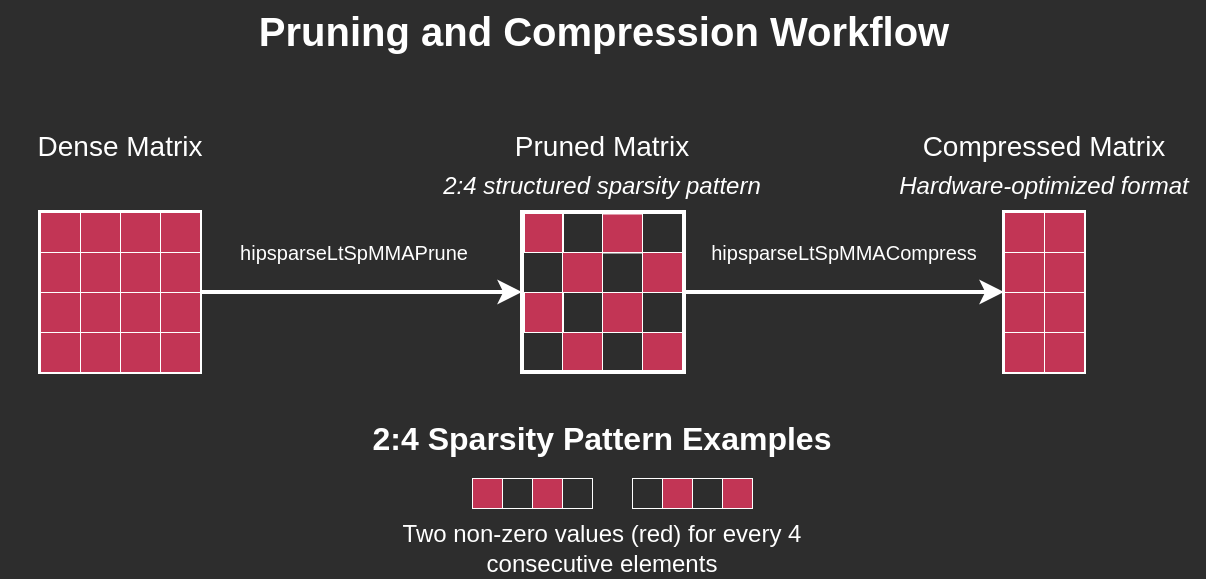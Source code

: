 <mxfile scale="1" border="20">
    <diagram id="pruning_workflow" name="Pruning and Compression Workflow">
        <mxGraphModel dx="2442" dy="930" grid="1" gridSize="10" guides="1" tooltips="1" connect="1" arrows="1" fold="1" page="1" pageScale="1" pageWidth="750" pageHeight="350" background="#2D2D2D" math="0" shadow="0">
            <root>
                <mxCell id="0"/>
                <mxCell id="1" parent="0"/>
                <mxCell id="title" value="Pruning and Compression Workflow" style="text;html=1;strokeColor=none;fillColor=none;align=center;verticalAlign=middle;whiteSpace=wrap;rounded=0;fontSize=20;fontFamily=Arial;fontColor=#FFFFFF;fontStyle=1" parent="1" vertex="1">
                    <mxGeometry x="-560.5" y="14" width="400" height="30" as="geometry"/>
                </mxCell>
                <mxCell id="dense-matrix-label-1" value="Dense Matrix" style="text;html=1;strokeColor=none;fillColor=none;align=center;verticalAlign=middle;whiteSpace=wrap;rounded=0;fontSize=14;fontFamily=Arial;fontColor=#FFFFFF;" parent="1" vertex="1">
                    <mxGeometry x="-662" y="77" width="120" height="20" as="geometry"/>
                </mxCell>
                <mxCell id="dense-matrix-bg" value="" style="rounded=0;whiteSpace=wrap;html=1;fillColor=none;strokeColor=#FFFFFF;strokeWidth=2;" parent="1" vertex="1">
                    <mxGeometry x="-642" y="120" width="80" height="80" as="geometry"/>
                </mxCell>
                <mxCell id="dense-cell-1-1" value="" style="rounded=0;whiteSpace=wrap;html=1;fillColor=#C23555;strokeColor=#FFFFFF;strokeWidth=0.5;" parent="1" vertex="1">
                    <mxGeometry x="-642" y="120" width="20" height="20" as="geometry"/>
                </mxCell>
                <mxCell id="dense-cell-1-2" value="" style="rounded=0;whiteSpace=wrap;html=1;fillColor=#C23555;strokeColor=#FFFFFF;strokeWidth=0.5;" parent="1" vertex="1">
                    <mxGeometry x="-622" y="120" width="20" height="20" as="geometry"/>
                </mxCell>
                <mxCell id="dense-cell-1-3" value="" style="rounded=0;whiteSpace=wrap;html=1;fillColor=#C23555;strokeColor=#FFFFFF;strokeWidth=0.5;" parent="1" vertex="1">
                    <mxGeometry x="-602" y="120" width="20" height="20" as="geometry"/>
                </mxCell>
                <mxCell id="dense-cell-1-4" value="" style="rounded=0;whiteSpace=wrap;html=1;fillColor=#C23555;strokeColor=#FFFFFF;strokeWidth=0.5;" parent="1" vertex="1">
                    <mxGeometry x="-582" y="120" width="20" height="20" as="geometry"/>
                </mxCell>
                <mxCell id="dense-cell-2-1" value="" style="rounded=0;whiteSpace=wrap;html=1;fillColor=#C23555;strokeColor=#FFFFFF;strokeWidth=0.5;" parent="1" vertex="1">
                    <mxGeometry x="-642" y="140" width="20" height="20" as="geometry"/>
                </mxCell>
                <mxCell id="dense-cell-2-2" value="" style="rounded=0;whiteSpace=wrap;html=1;fillColor=#C23555;strokeColor=#FFFFFF;strokeWidth=0.5;" parent="1" vertex="1">
                    <mxGeometry x="-622" y="140" width="20" height="20" as="geometry"/>
                </mxCell>
                <mxCell id="dense-cell-2-3" value="" style="rounded=0;whiteSpace=wrap;html=1;fillColor=#C23555;strokeColor=#FFFFFF;strokeWidth=0.5;" parent="1" vertex="1">
                    <mxGeometry x="-602" y="140" width="20" height="20" as="geometry"/>
                </mxCell>
                <mxCell id="dense-cell-2-4" value="" style="rounded=0;whiteSpace=wrap;html=1;fillColor=#C23555;strokeColor=#FFFFFF;strokeWidth=0.5;" parent="1" vertex="1">
                    <mxGeometry x="-582" y="140" width="20" height="20" as="geometry"/>
                </mxCell>
                <mxCell id="dense-cell-3-1" value="" style="rounded=0;whiteSpace=wrap;html=1;fillColor=#C23555;strokeColor=#FFFFFF;strokeWidth=0.5;" parent="1" vertex="1">
                    <mxGeometry x="-642" y="160" width="20" height="20" as="geometry"/>
                </mxCell>
                <mxCell id="dense-cell-3-2" value="" style="rounded=0;whiteSpace=wrap;html=1;fillColor=#C23555;strokeColor=#FFFFFF;strokeWidth=0.5;" parent="1" vertex="1">
                    <mxGeometry x="-622" y="160" width="20" height="20" as="geometry"/>
                </mxCell>
                <mxCell id="dense-cell-3-3" value="" style="rounded=0;whiteSpace=wrap;html=1;fillColor=#C23555;strokeColor=#FFFFFF;strokeWidth=0.5;" parent="1" vertex="1">
                    <mxGeometry x="-602" y="160" width="20" height="20" as="geometry"/>
                </mxCell>
                <mxCell id="dense-cell-3-4" value="" style="rounded=0;whiteSpace=wrap;html=1;fillColor=#C23555;strokeColor=#FFFFFF;strokeWidth=0.5;" parent="1" vertex="1">
                    <mxGeometry x="-582" y="160" width="20" height="20" as="geometry"/>
                </mxCell>
                <mxCell id="dense-cell-4-1" value="" style="rounded=0;whiteSpace=wrap;html=1;fillColor=#C23555;strokeColor=#FFFFFF;strokeWidth=0.5;" parent="1" vertex="1">
                    <mxGeometry x="-642" y="180" width="20" height="20" as="geometry"/>
                </mxCell>
                <mxCell id="dense-cell-4-2" value="" style="rounded=0;whiteSpace=wrap;html=1;fillColor=#C23555;strokeColor=#FFFFFF;strokeWidth=0.5;" parent="1" vertex="1">
                    <mxGeometry x="-622" y="180" width="20" height="20" as="geometry"/>
                </mxCell>
                <mxCell id="dense-cell-4-3" value="" style="rounded=0;whiteSpace=wrap;html=1;fillColor=#C23555;strokeColor=#FFFFFF;strokeWidth=0.5;" parent="1" vertex="1">
                    <mxGeometry x="-602" y="180" width="20" height="20" as="geometry"/>
                </mxCell>
                <mxCell id="dense-cell-4-4" value="" style="rounded=0;whiteSpace=wrap;html=1;fillColor=#C23555;strokeColor=#FFFFFF;strokeWidth=0.5;" parent="1" vertex="1">
                    <mxGeometry x="-582" y="180" width="20" height="20" as="geometry"/>
                </mxCell>
                <mxCell id="arrow1" value="" style="endArrow=classic;html=1;strokeColor=#FFFFFF;strokeWidth=2;exitX=1;exitY=0.5;exitDx=0;exitDy=0;entryX=0;entryY=0.5;entryDx=0;entryDy=0;" parent="1" source="dense-matrix-bg" target="pruned-matrix-bg" edge="1">
                    <mxGeometry width="50" height="50" relative="1" as="geometry">
                        <mxPoint x="-590" y="162" as="sourcePoint"/>
                        <mxPoint x="-540" y="162" as="targetPoint"/>
                    </mxGeometry>
                </mxCell>
                <mxCell id="pruned-matrix-label-1" value="Pruned Matrix" style="text;html=1;strokeColor=none;fillColor=none;align=center;verticalAlign=middle;whiteSpace=wrap;rounded=0;fontSize=14;fontFamily=Arial;fontColor=#FFFFFF;" parent="1" vertex="1">
                    <mxGeometry x="-421" y="77" width="120" height="20" as="geometry"/>
                </mxCell>
                <mxCell id="pruned-matrix-label-2" value="2:4 structured sparsity pattern" style="text;html=1;strokeColor=none;fillColor=none;align=center;verticalAlign=middle;whiteSpace=wrap;rounded=0;fontSize=12;fontFamily=Arial;fontColor=#FFFFFF;fontStyle=2" parent="1" vertex="1">
                    <mxGeometry x="-451" y="97" width="180" height="20" as="geometry"/>
                </mxCell>
                <mxCell id="pruned-matrix-bg" value="" style="rounded=0;whiteSpace=wrap;html=1;fillColor=none;strokeColor=#FFFFFF;strokeWidth=2;" parent="1" vertex="1">
                    <mxGeometry x="-401" y="120" width="81" height="80" as="geometry"/>
                </mxCell>
                <mxCell id="pruned-cell-1-1" value="" style="rounded=0;whiteSpace=wrap;html=1;fillColor=#C23555;strokeColor=#FFFFFF;strokeWidth=0.5;" parent="1" vertex="1">
                    <mxGeometry x="-400" y="120.5" width="19.5" height="19.5" as="geometry"/>
                </mxCell>
                <mxCell id="pruned-cell-1-2" value="" style="rounded=0;whiteSpace=wrap;html=1;fillColor=none;strokeColor=#FFFFFF;strokeWidth=0.5;" parent="1" vertex="1">
                    <mxGeometry x="-381" y="120" width="20" height="20" as="geometry"/>
                </mxCell>
                <mxCell id="pruned-cell-1-3" value="" style="rounded=0;whiteSpace=wrap;html=1;fillColor=#C23555;strokeColor=#FFFFFF;strokeWidth=0.5;" parent="1" vertex="1">
                    <mxGeometry x="-361" y="120.75" width="20" height="19.5" as="geometry"/>
                </mxCell>
                <mxCell id="pruned-cell-1-4" value="" style="rounded=0;whiteSpace=wrap;html=1;fillColor=none;strokeColor=#FFFFFF;strokeWidth=0.5;" parent="1" vertex="1">
                    <mxGeometry x="-341" y="120" width="20" height="20" as="geometry"/>
                </mxCell>
                <mxCell id="pruned-cell-2-1" value="" style="rounded=0;whiteSpace=wrap;html=1;fillColor=none;strokeColor=#FFFFFF;strokeWidth=0.5;" parent="1" vertex="1">
                    <mxGeometry x="-401" y="140" width="20" height="20" as="geometry"/>
                </mxCell>
                <mxCell id="pruned-cell-2-2" value="" style="rounded=0;whiteSpace=wrap;html=1;fillColor=#C23555;strokeColor=#FFFFFF;strokeWidth=0.5;" parent="1" vertex="1">
                    <mxGeometry x="-381" y="140" width="20" height="20" as="geometry"/>
                </mxCell>
                <mxCell id="pruned-cell-2-3" value="" style="rounded=0;whiteSpace=wrap;html=1;fillColor=none;strokeColor=#FFFFFF;strokeWidth=0.5;" parent="1" vertex="1">
                    <mxGeometry x="-361" y="140" width="20" height="20" as="geometry"/>
                </mxCell>
                <mxCell id="pruned-cell-2-4" value="" style="rounded=0;whiteSpace=wrap;html=1;fillColor=#C23555;strokeColor=#FFFFFF;strokeWidth=0.5;" parent="1" vertex="1">
                    <mxGeometry x="-341" y="140" width="20" height="20" as="geometry"/>
                </mxCell>
                <mxCell id="pruned-cell-3-1" value="" style="rounded=0;whiteSpace=wrap;html=1;fillColor=#C23555;strokeColor=#FFFFFF;strokeWidth=0.5;" parent="1" vertex="1">
                    <mxGeometry x="-400" y="160" width="19.5" height="20" as="geometry"/>
                </mxCell>
                <mxCell id="pruned-cell-3-2" value="" style="rounded=0;whiteSpace=wrap;html=1;fillColor=none;strokeColor=#FFFFFF;strokeWidth=0.5;" parent="1" vertex="1">
                    <mxGeometry x="-381" y="160" width="20" height="20" as="geometry"/>
                </mxCell>
                <mxCell id="pruned-cell-3-3" value="" style="rounded=0;whiteSpace=wrap;html=1;fillColor=#C23555;strokeColor=#FFFFFF;strokeWidth=0.5;" parent="1" vertex="1">
                    <mxGeometry x="-361" y="160" width="20" height="20" as="geometry"/>
                </mxCell>
                <mxCell id="pruned-cell-3-4" value="" style="rounded=0;whiteSpace=wrap;html=1;fillColor=none;strokeColor=#FFFFFF;strokeWidth=0.5;" parent="1" vertex="1">
                    <mxGeometry x="-341" y="160" width="20" height="20" as="geometry"/>
                </mxCell>
                <mxCell id="pruned-cell-4-1" value="" style="rounded=0;whiteSpace=wrap;html=1;fillColor=none;strokeColor=#FFFFFF;strokeWidth=0.5;" parent="1" vertex="1">
                    <mxGeometry x="-401" y="180" width="20" height="20" as="geometry"/>
                </mxCell>
                <mxCell id="pruned-cell-4-2" value="" style="rounded=0;whiteSpace=wrap;html=1;fillColor=#C23555;strokeColor=#FFFFFF;strokeWidth=0.5;" parent="1" vertex="1">
                    <mxGeometry x="-381" y="180" width="20" height="19" as="geometry"/>
                </mxCell>
                <mxCell id="pruned-cell-4-3" value="" style="rounded=0;whiteSpace=wrap;html=1;fillColor=none;strokeColor=#FFFFFF;strokeWidth=0.5;" parent="1" vertex="1">
                    <mxGeometry x="-361" y="180" width="20" height="20" as="geometry"/>
                </mxCell>
                <mxCell id="pruned-cell-4-4" value="" style="rounded=0;whiteSpace=wrap;html=1;fillColor=#C23555;strokeColor=#FFFFFF;strokeWidth=0.5;" parent="1" vertex="1">
                    <mxGeometry x="-341" y="180" width="20" height="19" as="geometry"/>
                </mxCell>
                <mxCell id="arrow2" value="" style="endArrow=classic;html=1;strokeColor=#FFFFFF;strokeWidth=2;exitX=1;exitY=0.5;exitDx=0;exitDy=0;entryX=0;entryY=0.5;entryDx=0;entryDy=0;" parent="1" source="pruned-matrix-bg" target="compressed-matrix-bg" edge="1">
                    <mxGeometry width="50" height="50" relative="1" as="geometry">
                        <mxPoint x="-390" y="162" as="sourcePoint"/>
                        <mxPoint x="-340" y="162" as="targetPoint"/>
                    </mxGeometry>
                </mxCell>
                <mxCell id="function2-text" value="hipsparseLtSpMMACompress" style="text;html=1;strokeColor=none;fillColor=none;align=center;verticalAlign=middle;whiteSpace=wrap;rounded=0;fontSize=10;fontFamily=Arial;fontColor=#FFFFFF;" parent="1" vertex="1">
                    <mxGeometry x="-265" y="132" width="50" height="16" as="geometry"/>
                </mxCell>
                <mxCell id="compressed-matrix-label-1" value="Compressed Matrix" style="text;html=1;strokeColor=none;fillColor=none;align=center;verticalAlign=middle;whiteSpace=wrap;rounded=0;fontSize=14;fontFamily=Arial;fontColor=#FFFFFF;" parent="1" vertex="1">
                    <mxGeometry x="-215" y="77" width="150" height="20" as="geometry"/>
                </mxCell>
                <mxCell id="compressed-matrix-label-2" value="Hardware-optimized format" style="text;html=1;strokeColor=none;fillColor=none;align=center;verticalAlign=middle;whiteSpace=wrap;rounded=0;fontSize=12;fontFamily=Arial;fontColor=#FFFFFF;fontStyle=2" parent="1" vertex="1">
                    <mxGeometry x="-220" y="97" width="160" height="20" as="geometry"/>
                </mxCell>
                <mxCell id="compressed-matrix-bg" value="" style="rounded=0;whiteSpace=wrap;html=1;fillColor=none;strokeColor=#FFFFFF;strokeWidth=2;" parent="1" vertex="1">
                    <mxGeometry x="-160" y="120" width="40" height="80" as="geometry"/>
                </mxCell>
                <mxCell id="compressed-cell-1-1" value="" style="rounded=0;whiteSpace=wrap;html=1;fillColor=#C23555;strokeColor=#FFFFFF;strokeWidth=0.5;" parent="1" vertex="1">
                    <mxGeometry x="-160" y="120" width="20" height="20" as="geometry"/>
                </mxCell>
                <mxCell id="compressed-cell-1-2" value="" style="rounded=0;whiteSpace=wrap;html=1;fillColor=#C23555;strokeColor=#FFFFFF;strokeWidth=0.5;" parent="1" vertex="1">
                    <mxGeometry x="-140" y="120" width="20" height="20" as="geometry"/>
                </mxCell>
                <mxCell id="compressed-cell-2-1" value="" style="rounded=0;whiteSpace=wrap;html=1;fillColor=#C23555;strokeColor=#FFFFFF;strokeWidth=0.5;" parent="1" vertex="1">
                    <mxGeometry x="-160" y="140" width="20" height="20" as="geometry"/>
                </mxCell>
                <mxCell id="compressed-cell-2-2" value="" style="rounded=0;whiteSpace=wrap;html=1;fillColor=#C23555;strokeColor=#FFFFFF;strokeWidth=0.5;" parent="1" vertex="1">
                    <mxGeometry x="-140" y="140" width="20" height="20" as="geometry"/>
                </mxCell>
                <mxCell id="compressed-cell-3-1" value="" style="rounded=0;whiteSpace=wrap;html=1;fillColor=#C23555;strokeColor=#FFFFFF;strokeWidth=0.5;" parent="1" vertex="1">
                    <mxGeometry x="-160" y="160" width="20" height="20" as="geometry"/>
                </mxCell>
                <mxCell id="compressed-cell-3-2" value="" style="rounded=0;whiteSpace=wrap;html=1;fillColor=#C23555;strokeColor=#FFFFFF;strokeWidth=0.5;" parent="1" vertex="1">
                    <mxGeometry x="-140" y="160" width="20" height="20" as="geometry"/>
                </mxCell>
                <mxCell id="compressed-cell-4-1" value="" style="rounded=0;whiteSpace=wrap;html=1;fillColor=#C23555;strokeColor=#FFFFFF;strokeWidth=0.5;" parent="1" vertex="1">
                    <mxGeometry x="-160" y="180" width="20" height="20" as="geometry"/>
                </mxCell>
                <mxCell id="compressed-cell-4-2" value="" style="rounded=0;whiteSpace=wrap;html=1;fillColor=#C23555;strokeColor=#FFFFFF;strokeWidth=0.5;" parent="1" vertex="1">
                    <mxGeometry x="-140" y="180" width="20" height="20" as="geometry"/>
                </mxCell>
                <mxCell id="example-title" value="2:4 Sparsity Pattern Examples" style="text;html=1;strokeColor=none;fillColor=none;align=center;verticalAlign=middle;whiteSpace=wrap;rounded=0;fontSize=16;fontFamily=Arial;fontColor=#FFFFFF;fontStyle=1" parent="1" vertex="1">
                    <mxGeometry x="-481" y="223" width="240" height="20" as="geometry"/>
                </mxCell>
                <mxCell id="example1-cell1" value="" style="rounded=0;whiteSpace=wrap;html=1;fillColor=#C23555;strokeColor=#FFFFFF;strokeWidth=0.5;" parent="1" vertex="1">
                    <mxGeometry x="-426" y="253" width="15" height="15" as="geometry"/>
                </mxCell>
                <mxCell id="example1-cell2" value="" style="rounded=0;whiteSpace=wrap;html=1;fillColor=none;strokeColor=#FFFFFF;strokeWidth=0.5;" parent="1" vertex="1">
                    <mxGeometry x="-411" y="253" width="15" height="15" as="geometry"/>
                </mxCell>
                <mxCell id="example1-cell3" value="" style="rounded=0;whiteSpace=wrap;html=1;fillColor=#C23555;strokeColor=#FFFFFF;strokeWidth=0.5;" parent="1" vertex="1">
                    <mxGeometry x="-396" y="253" width="15" height="15" as="geometry"/>
                </mxCell>
                <mxCell id="example1-cell4" value="" style="rounded=0;whiteSpace=wrap;html=1;fillColor=none;strokeColor=#FFFFFF;strokeWidth=0.5;" parent="1" vertex="1">
                    <mxGeometry x="-381" y="253" width="15" height="15" as="geometry"/>
                </mxCell>
                <mxCell id="example2-cell1" value="" style="rounded=0;whiteSpace=wrap;html=1;fillColor=none;strokeColor=#FFFFFF;strokeWidth=0.5;" parent="1" vertex="1">
                    <mxGeometry x="-346" y="253" width="15" height="15" as="geometry"/>
                </mxCell>
                <mxCell id="example2-cell2" value="" style="rounded=0;whiteSpace=wrap;html=1;fillColor=#C23555;strokeColor=#FFFFFF;strokeWidth=0.5;" parent="1" vertex="1">
                    <mxGeometry x="-331" y="253" width="15" height="15" as="geometry"/>
                </mxCell>
                <mxCell id="example2-cell3" value="" style="rounded=0;whiteSpace=wrap;html=1;fillColor=none;strokeColor=#FFFFFF;strokeWidth=0.5;" parent="1" vertex="1">
                    <mxGeometry x="-316" y="253" width="15" height="15" as="geometry"/>
                </mxCell>
                <mxCell id="example2-cell4" value="" style="rounded=0;whiteSpace=wrap;html=1;fillColor=#C23555;strokeColor=#FFFFFF;strokeWidth=0.5;" parent="1" vertex="1">
                    <mxGeometry x="-301" y="253" width="15" height="15" as="geometry"/>
                </mxCell>
                <mxCell id="example-description" value="Two non-zero values (red) for every 4 consecutive elements" style="text;html=1;strokeColor=none;fillColor=none;align=center;verticalAlign=middle;whiteSpace=wrap;rounded=0;fontSize=12;fontFamily=Arial;fontColor=#FFFFFF;" parent="1" vertex="1">
                    <mxGeometry x="-481" y="278" width="240" height="20" as="geometry"/>
                </mxCell>
                <mxCell id="4" value="hipsparseLtSpMMAPrune" style="text;html=1;strokeColor=none;fillColor=none;align=center;verticalAlign=middle;whiteSpace=wrap;rounded=0;fontSize=10;fontFamily=Arial;fontColor=#FFFFFF;" parent="1" vertex="1">
                    <mxGeometry x="-510" y="132" width="50" height="16" as="geometry"/>
                </mxCell>
            </root>
        </mxGraphModel>
    </diagram>
</mxfile>